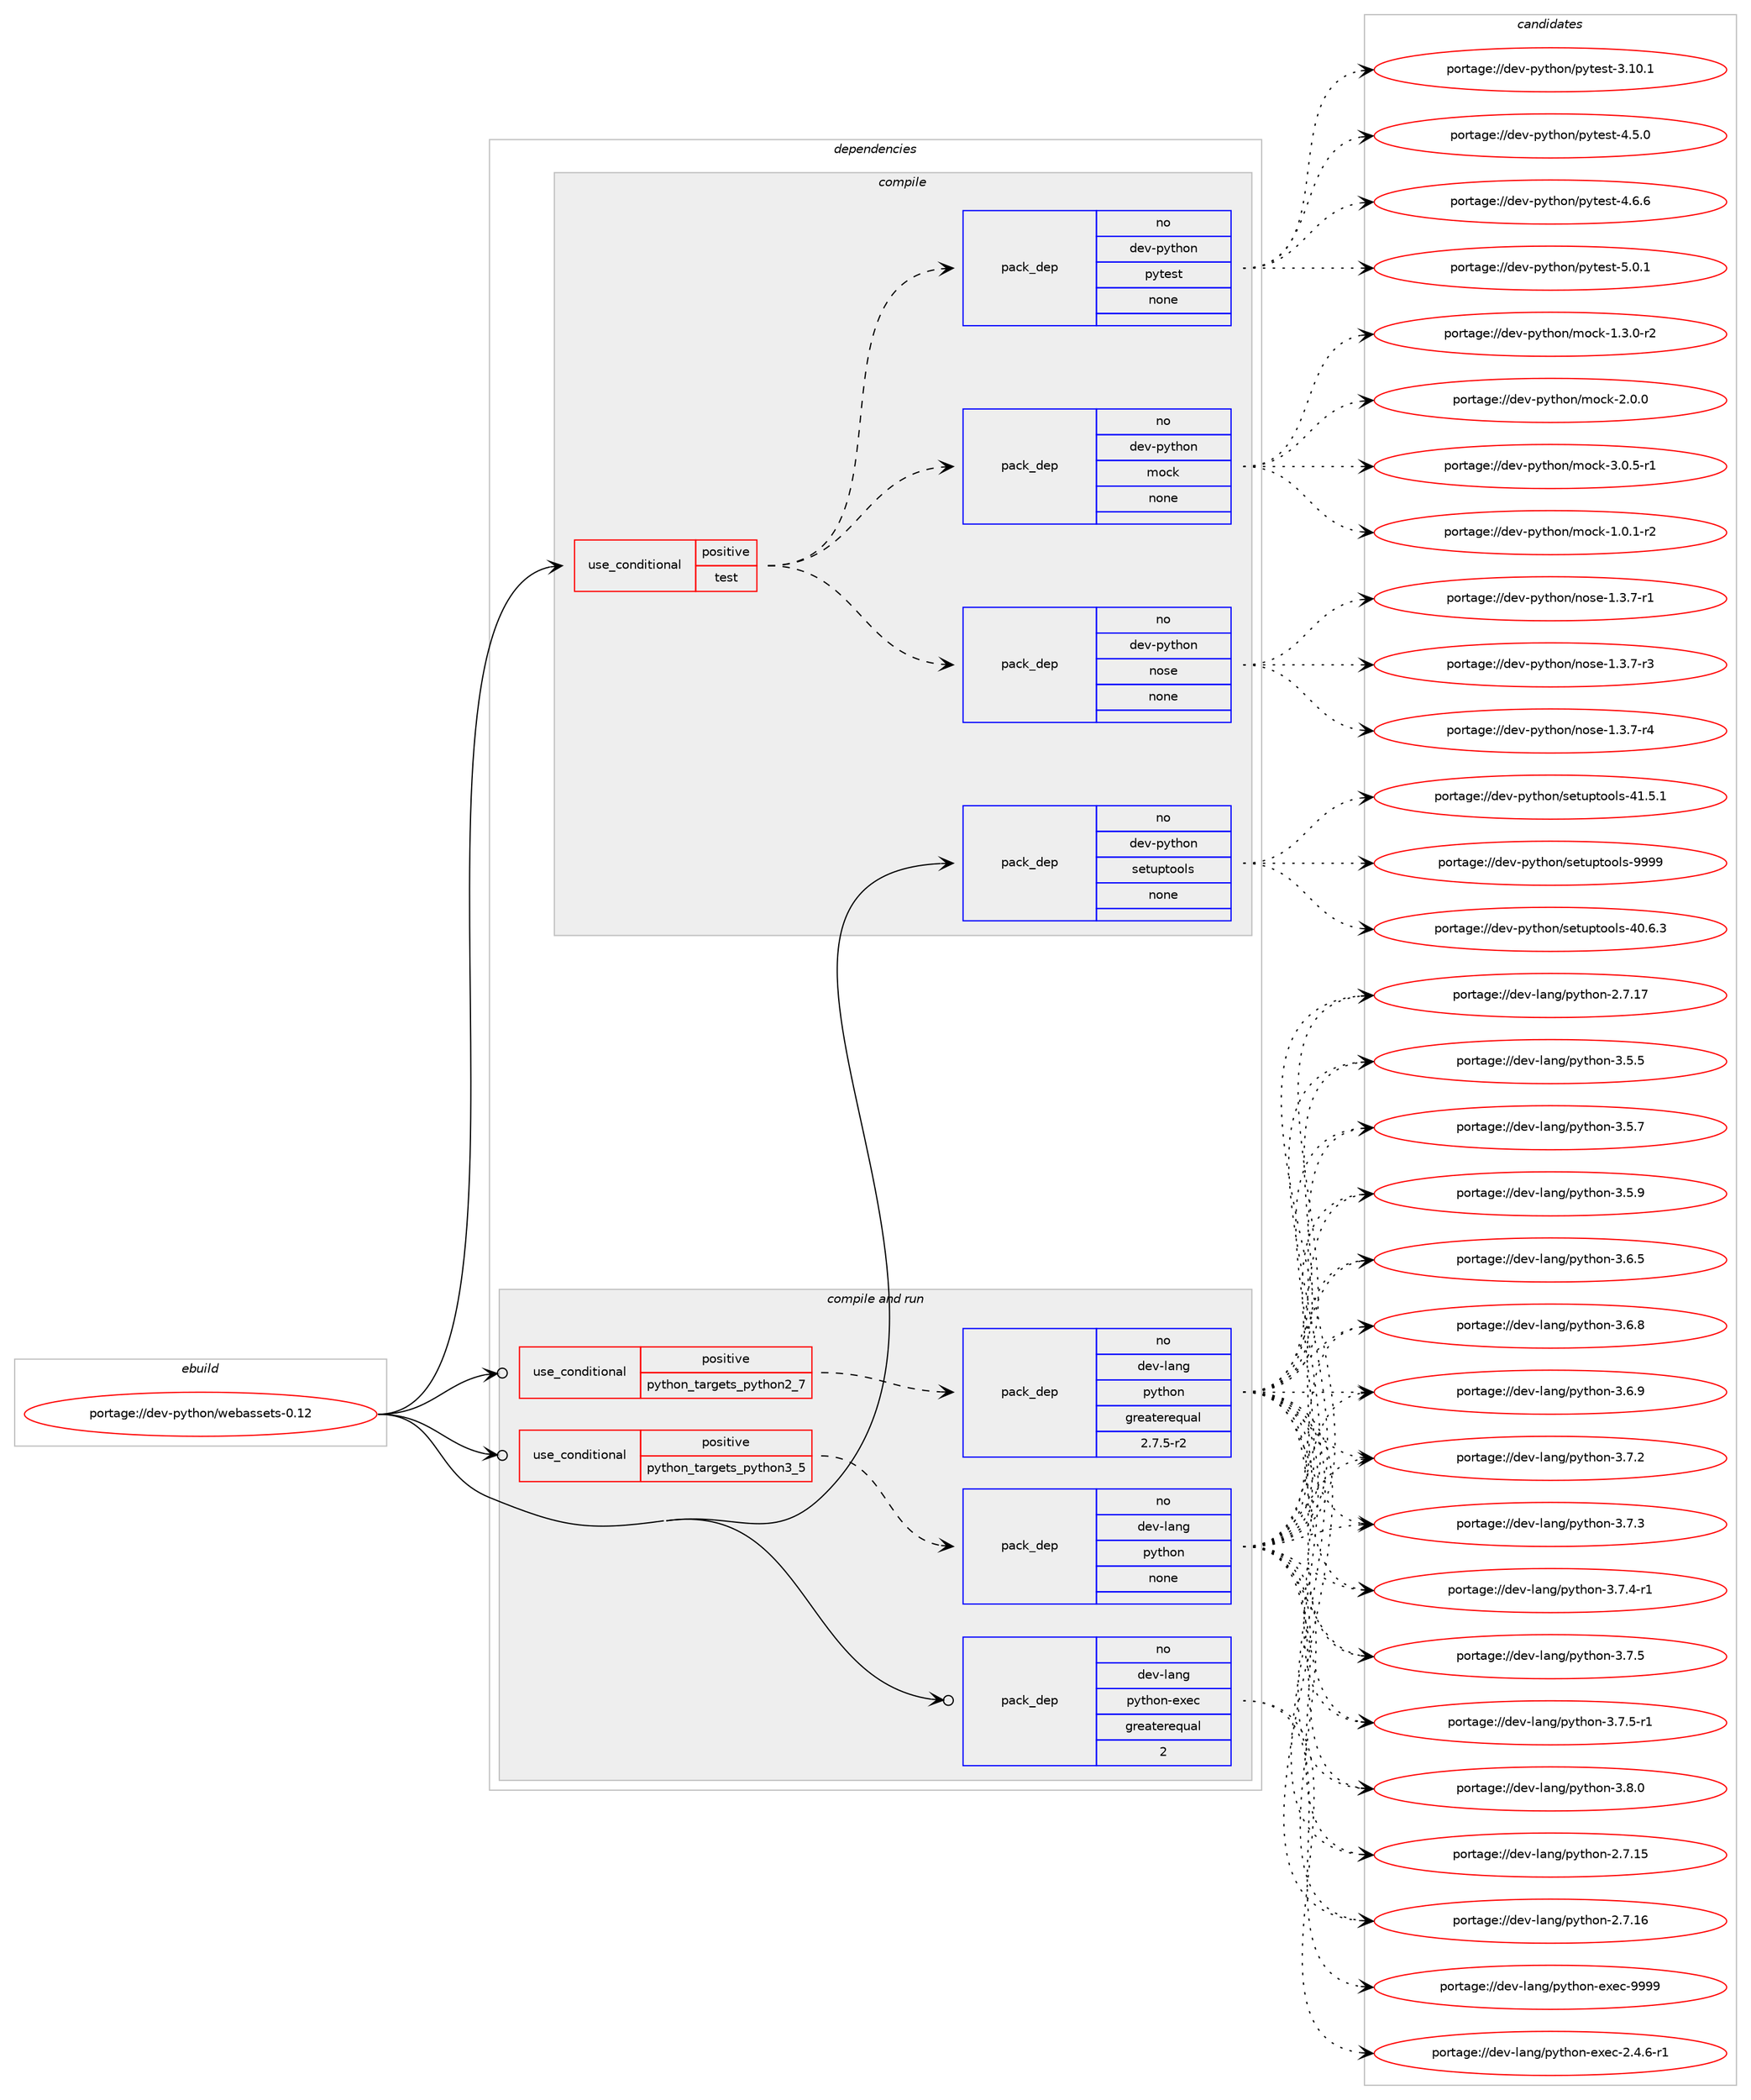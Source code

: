 digraph prolog {

# *************
# Graph options
# *************

newrank=true;
concentrate=true;
compound=true;
graph [rankdir=LR,fontname=Helvetica,fontsize=10,ranksep=1.5];#, ranksep=2.5, nodesep=0.2];
edge  [arrowhead=vee];
node  [fontname=Helvetica,fontsize=10];

# **********
# The ebuild
# **********

subgraph cluster_leftcol {
color=gray;
rank=same;
label=<<i>ebuild</i>>;
id [label="portage://dev-python/webassets-0.12", color=red, width=4, href="../dev-python/webassets-0.12.svg"];
}

# ****************
# The dependencies
# ****************

subgraph cluster_midcol {
color=gray;
label=<<i>dependencies</i>>;
subgraph cluster_compile {
fillcolor="#eeeeee";
style=filled;
label=<<i>compile</i>>;
subgraph cond40602 {
dependency178506 [label=<<TABLE BORDER="0" CELLBORDER="1" CELLSPACING="0" CELLPADDING="4"><TR><TD ROWSPAN="3" CELLPADDING="10">use_conditional</TD></TR><TR><TD>positive</TD></TR><TR><TD>test</TD></TR></TABLE>>, shape=none, color=red];
subgraph pack134491 {
dependency178507 [label=<<TABLE BORDER="0" CELLBORDER="1" CELLSPACING="0" CELLPADDING="4" WIDTH="220"><TR><TD ROWSPAN="6" CELLPADDING="30">pack_dep</TD></TR><TR><TD WIDTH="110">no</TD></TR><TR><TD>dev-python</TD></TR><TR><TD>pytest</TD></TR><TR><TD>none</TD></TR><TR><TD></TD></TR></TABLE>>, shape=none, color=blue];
}
dependency178506:e -> dependency178507:w [weight=20,style="dashed",arrowhead="vee"];
subgraph pack134492 {
dependency178508 [label=<<TABLE BORDER="0" CELLBORDER="1" CELLSPACING="0" CELLPADDING="4" WIDTH="220"><TR><TD ROWSPAN="6" CELLPADDING="30">pack_dep</TD></TR><TR><TD WIDTH="110">no</TD></TR><TR><TD>dev-python</TD></TR><TR><TD>nose</TD></TR><TR><TD>none</TD></TR><TR><TD></TD></TR></TABLE>>, shape=none, color=blue];
}
dependency178506:e -> dependency178508:w [weight=20,style="dashed",arrowhead="vee"];
subgraph pack134493 {
dependency178509 [label=<<TABLE BORDER="0" CELLBORDER="1" CELLSPACING="0" CELLPADDING="4" WIDTH="220"><TR><TD ROWSPAN="6" CELLPADDING="30">pack_dep</TD></TR><TR><TD WIDTH="110">no</TD></TR><TR><TD>dev-python</TD></TR><TR><TD>mock</TD></TR><TR><TD>none</TD></TR><TR><TD></TD></TR></TABLE>>, shape=none, color=blue];
}
dependency178506:e -> dependency178509:w [weight=20,style="dashed",arrowhead="vee"];
}
id:e -> dependency178506:w [weight=20,style="solid",arrowhead="vee"];
subgraph pack134494 {
dependency178510 [label=<<TABLE BORDER="0" CELLBORDER="1" CELLSPACING="0" CELLPADDING="4" WIDTH="220"><TR><TD ROWSPAN="6" CELLPADDING="30">pack_dep</TD></TR><TR><TD WIDTH="110">no</TD></TR><TR><TD>dev-python</TD></TR><TR><TD>setuptools</TD></TR><TR><TD>none</TD></TR><TR><TD></TD></TR></TABLE>>, shape=none, color=blue];
}
id:e -> dependency178510:w [weight=20,style="solid",arrowhead="vee"];
}
subgraph cluster_compileandrun {
fillcolor="#eeeeee";
style=filled;
label=<<i>compile and run</i>>;
subgraph cond40603 {
dependency178511 [label=<<TABLE BORDER="0" CELLBORDER="1" CELLSPACING="0" CELLPADDING="4"><TR><TD ROWSPAN="3" CELLPADDING="10">use_conditional</TD></TR><TR><TD>positive</TD></TR><TR><TD>python_targets_python2_7</TD></TR></TABLE>>, shape=none, color=red];
subgraph pack134495 {
dependency178512 [label=<<TABLE BORDER="0" CELLBORDER="1" CELLSPACING="0" CELLPADDING="4" WIDTH="220"><TR><TD ROWSPAN="6" CELLPADDING="30">pack_dep</TD></TR><TR><TD WIDTH="110">no</TD></TR><TR><TD>dev-lang</TD></TR><TR><TD>python</TD></TR><TR><TD>greaterequal</TD></TR><TR><TD>2.7.5-r2</TD></TR></TABLE>>, shape=none, color=blue];
}
dependency178511:e -> dependency178512:w [weight=20,style="dashed",arrowhead="vee"];
}
id:e -> dependency178511:w [weight=20,style="solid",arrowhead="odotvee"];
subgraph cond40604 {
dependency178513 [label=<<TABLE BORDER="0" CELLBORDER="1" CELLSPACING="0" CELLPADDING="4"><TR><TD ROWSPAN="3" CELLPADDING="10">use_conditional</TD></TR><TR><TD>positive</TD></TR><TR><TD>python_targets_python3_5</TD></TR></TABLE>>, shape=none, color=red];
subgraph pack134496 {
dependency178514 [label=<<TABLE BORDER="0" CELLBORDER="1" CELLSPACING="0" CELLPADDING="4" WIDTH="220"><TR><TD ROWSPAN="6" CELLPADDING="30">pack_dep</TD></TR><TR><TD WIDTH="110">no</TD></TR><TR><TD>dev-lang</TD></TR><TR><TD>python</TD></TR><TR><TD>none</TD></TR><TR><TD></TD></TR></TABLE>>, shape=none, color=blue];
}
dependency178513:e -> dependency178514:w [weight=20,style="dashed",arrowhead="vee"];
}
id:e -> dependency178513:w [weight=20,style="solid",arrowhead="odotvee"];
subgraph pack134497 {
dependency178515 [label=<<TABLE BORDER="0" CELLBORDER="1" CELLSPACING="0" CELLPADDING="4" WIDTH="220"><TR><TD ROWSPAN="6" CELLPADDING="30">pack_dep</TD></TR><TR><TD WIDTH="110">no</TD></TR><TR><TD>dev-lang</TD></TR><TR><TD>python-exec</TD></TR><TR><TD>greaterequal</TD></TR><TR><TD>2</TD></TR></TABLE>>, shape=none, color=blue];
}
id:e -> dependency178515:w [weight=20,style="solid",arrowhead="odotvee"];
}
subgraph cluster_run {
fillcolor="#eeeeee";
style=filled;
label=<<i>run</i>>;
}
}

# **************
# The candidates
# **************

subgraph cluster_choices {
rank=same;
color=gray;
label=<<i>candidates</i>>;

subgraph choice134491 {
color=black;
nodesep=1;
choiceportage100101118451121211161041111104711212111610111511645514649484649 [label="portage://dev-python/pytest-3.10.1", color=red, width=4,href="../dev-python/pytest-3.10.1.svg"];
choiceportage1001011184511212111610411111047112121116101115116455246534648 [label="portage://dev-python/pytest-4.5.0", color=red, width=4,href="../dev-python/pytest-4.5.0.svg"];
choiceportage1001011184511212111610411111047112121116101115116455246544654 [label="portage://dev-python/pytest-4.6.6", color=red, width=4,href="../dev-python/pytest-4.6.6.svg"];
choiceportage1001011184511212111610411111047112121116101115116455346484649 [label="portage://dev-python/pytest-5.0.1", color=red, width=4,href="../dev-python/pytest-5.0.1.svg"];
dependency178507:e -> choiceportage100101118451121211161041111104711212111610111511645514649484649:w [style=dotted,weight="100"];
dependency178507:e -> choiceportage1001011184511212111610411111047112121116101115116455246534648:w [style=dotted,weight="100"];
dependency178507:e -> choiceportage1001011184511212111610411111047112121116101115116455246544654:w [style=dotted,weight="100"];
dependency178507:e -> choiceportage1001011184511212111610411111047112121116101115116455346484649:w [style=dotted,weight="100"];
}
subgraph choice134492 {
color=black;
nodesep=1;
choiceportage10010111845112121116104111110471101111151014549465146554511449 [label="portage://dev-python/nose-1.3.7-r1", color=red, width=4,href="../dev-python/nose-1.3.7-r1.svg"];
choiceportage10010111845112121116104111110471101111151014549465146554511451 [label="portage://dev-python/nose-1.3.7-r3", color=red, width=4,href="../dev-python/nose-1.3.7-r3.svg"];
choiceportage10010111845112121116104111110471101111151014549465146554511452 [label="portage://dev-python/nose-1.3.7-r4", color=red, width=4,href="../dev-python/nose-1.3.7-r4.svg"];
dependency178508:e -> choiceportage10010111845112121116104111110471101111151014549465146554511449:w [style=dotted,weight="100"];
dependency178508:e -> choiceportage10010111845112121116104111110471101111151014549465146554511451:w [style=dotted,weight="100"];
dependency178508:e -> choiceportage10010111845112121116104111110471101111151014549465146554511452:w [style=dotted,weight="100"];
}
subgraph choice134493 {
color=black;
nodesep=1;
choiceportage1001011184511212111610411111047109111991074549464846494511450 [label="portage://dev-python/mock-1.0.1-r2", color=red, width=4,href="../dev-python/mock-1.0.1-r2.svg"];
choiceportage1001011184511212111610411111047109111991074549465146484511450 [label="portage://dev-python/mock-1.3.0-r2", color=red, width=4,href="../dev-python/mock-1.3.0-r2.svg"];
choiceportage100101118451121211161041111104710911199107455046484648 [label="portage://dev-python/mock-2.0.0", color=red, width=4,href="../dev-python/mock-2.0.0.svg"];
choiceportage1001011184511212111610411111047109111991074551464846534511449 [label="portage://dev-python/mock-3.0.5-r1", color=red, width=4,href="../dev-python/mock-3.0.5-r1.svg"];
dependency178509:e -> choiceportage1001011184511212111610411111047109111991074549464846494511450:w [style=dotted,weight="100"];
dependency178509:e -> choiceportage1001011184511212111610411111047109111991074549465146484511450:w [style=dotted,weight="100"];
dependency178509:e -> choiceportage100101118451121211161041111104710911199107455046484648:w [style=dotted,weight="100"];
dependency178509:e -> choiceportage1001011184511212111610411111047109111991074551464846534511449:w [style=dotted,weight="100"];
}
subgraph choice134494 {
color=black;
nodesep=1;
choiceportage100101118451121211161041111104711510111611711211611111110811545524846544651 [label="portage://dev-python/setuptools-40.6.3", color=red, width=4,href="../dev-python/setuptools-40.6.3.svg"];
choiceportage100101118451121211161041111104711510111611711211611111110811545524946534649 [label="portage://dev-python/setuptools-41.5.1", color=red, width=4,href="../dev-python/setuptools-41.5.1.svg"];
choiceportage10010111845112121116104111110471151011161171121161111111081154557575757 [label="portage://dev-python/setuptools-9999", color=red, width=4,href="../dev-python/setuptools-9999.svg"];
dependency178510:e -> choiceportage100101118451121211161041111104711510111611711211611111110811545524846544651:w [style=dotted,weight="100"];
dependency178510:e -> choiceportage100101118451121211161041111104711510111611711211611111110811545524946534649:w [style=dotted,weight="100"];
dependency178510:e -> choiceportage10010111845112121116104111110471151011161171121161111111081154557575757:w [style=dotted,weight="100"];
}
subgraph choice134495 {
color=black;
nodesep=1;
choiceportage10010111845108971101034711212111610411111045504655464953 [label="portage://dev-lang/python-2.7.15", color=red, width=4,href="../dev-lang/python-2.7.15.svg"];
choiceportage10010111845108971101034711212111610411111045504655464954 [label="portage://dev-lang/python-2.7.16", color=red, width=4,href="../dev-lang/python-2.7.16.svg"];
choiceportage10010111845108971101034711212111610411111045504655464955 [label="portage://dev-lang/python-2.7.17", color=red, width=4,href="../dev-lang/python-2.7.17.svg"];
choiceportage100101118451089711010347112121116104111110455146534653 [label="portage://dev-lang/python-3.5.5", color=red, width=4,href="../dev-lang/python-3.5.5.svg"];
choiceportage100101118451089711010347112121116104111110455146534655 [label="portage://dev-lang/python-3.5.7", color=red, width=4,href="../dev-lang/python-3.5.7.svg"];
choiceportage100101118451089711010347112121116104111110455146534657 [label="portage://dev-lang/python-3.5.9", color=red, width=4,href="../dev-lang/python-3.5.9.svg"];
choiceportage100101118451089711010347112121116104111110455146544653 [label="portage://dev-lang/python-3.6.5", color=red, width=4,href="../dev-lang/python-3.6.5.svg"];
choiceportage100101118451089711010347112121116104111110455146544656 [label="portage://dev-lang/python-3.6.8", color=red, width=4,href="../dev-lang/python-3.6.8.svg"];
choiceportage100101118451089711010347112121116104111110455146544657 [label="portage://dev-lang/python-3.6.9", color=red, width=4,href="../dev-lang/python-3.6.9.svg"];
choiceportage100101118451089711010347112121116104111110455146554650 [label="portage://dev-lang/python-3.7.2", color=red, width=4,href="../dev-lang/python-3.7.2.svg"];
choiceportage100101118451089711010347112121116104111110455146554651 [label="portage://dev-lang/python-3.7.3", color=red, width=4,href="../dev-lang/python-3.7.3.svg"];
choiceportage1001011184510897110103471121211161041111104551465546524511449 [label="portage://dev-lang/python-3.7.4-r1", color=red, width=4,href="../dev-lang/python-3.7.4-r1.svg"];
choiceportage100101118451089711010347112121116104111110455146554653 [label="portage://dev-lang/python-3.7.5", color=red, width=4,href="../dev-lang/python-3.7.5.svg"];
choiceportage1001011184510897110103471121211161041111104551465546534511449 [label="portage://dev-lang/python-3.7.5-r1", color=red, width=4,href="../dev-lang/python-3.7.5-r1.svg"];
choiceportage100101118451089711010347112121116104111110455146564648 [label="portage://dev-lang/python-3.8.0", color=red, width=4,href="../dev-lang/python-3.8.0.svg"];
dependency178512:e -> choiceportage10010111845108971101034711212111610411111045504655464953:w [style=dotted,weight="100"];
dependency178512:e -> choiceportage10010111845108971101034711212111610411111045504655464954:w [style=dotted,weight="100"];
dependency178512:e -> choiceportage10010111845108971101034711212111610411111045504655464955:w [style=dotted,weight="100"];
dependency178512:e -> choiceportage100101118451089711010347112121116104111110455146534653:w [style=dotted,weight="100"];
dependency178512:e -> choiceportage100101118451089711010347112121116104111110455146534655:w [style=dotted,weight="100"];
dependency178512:e -> choiceportage100101118451089711010347112121116104111110455146534657:w [style=dotted,weight="100"];
dependency178512:e -> choiceportage100101118451089711010347112121116104111110455146544653:w [style=dotted,weight="100"];
dependency178512:e -> choiceportage100101118451089711010347112121116104111110455146544656:w [style=dotted,weight="100"];
dependency178512:e -> choiceportage100101118451089711010347112121116104111110455146544657:w [style=dotted,weight="100"];
dependency178512:e -> choiceportage100101118451089711010347112121116104111110455146554650:w [style=dotted,weight="100"];
dependency178512:e -> choiceportage100101118451089711010347112121116104111110455146554651:w [style=dotted,weight="100"];
dependency178512:e -> choiceportage1001011184510897110103471121211161041111104551465546524511449:w [style=dotted,weight="100"];
dependency178512:e -> choiceportage100101118451089711010347112121116104111110455146554653:w [style=dotted,weight="100"];
dependency178512:e -> choiceportage1001011184510897110103471121211161041111104551465546534511449:w [style=dotted,weight="100"];
dependency178512:e -> choiceportage100101118451089711010347112121116104111110455146564648:w [style=dotted,weight="100"];
}
subgraph choice134496 {
color=black;
nodesep=1;
choiceportage10010111845108971101034711212111610411111045504655464953 [label="portage://dev-lang/python-2.7.15", color=red, width=4,href="../dev-lang/python-2.7.15.svg"];
choiceportage10010111845108971101034711212111610411111045504655464954 [label="portage://dev-lang/python-2.7.16", color=red, width=4,href="../dev-lang/python-2.7.16.svg"];
choiceportage10010111845108971101034711212111610411111045504655464955 [label="portage://dev-lang/python-2.7.17", color=red, width=4,href="../dev-lang/python-2.7.17.svg"];
choiceportage100101118451089711010347112121116104111110455146534653 [label="portage://dev-lang/python-3.5.5", color=red, width=4,href="../dev-lang/python-3.5.5.svg"];
choiceportage100101118451089711010347112121116104111110455146534655 [label="portage://dev-lang/python-3.5.7", color=red, width=4,href="../dev-lang/python-3.5.7.svg"];
choiceportage100101118451089711010347112121116104111110455146534657 [label="portage://dev-lang/python-3.5.9", color=red, width=4,href="../dev-lang/python-3.5.9.svg"];
choiceportage100101118451089711010347112121116104111110455146544653 [label="portage://dev-lang/python-3.6.5", color=red, width=4,href="../dev-lang/python-3.6.5.svg"];
choiceportage100101118451089711010347112121116104111110455146544656 [label="portage://dev-lang/python-3.6.8", color=red, width=4,href="../dev-lang/python-3.6.8.svg"];
choiceportage100101118451089711010347112121116104111110455146544657 [label="portage://dev-lang/python-3.6.9", color=red, width=4,href="../dev-lang/python-3.6.9.svg"];
choiceportage100101118451089711010347112121116104111110455146554650 [label="portage://dev-lang/python-3.7.2", color=red, width=4,href="../dev-lang/python-3.7.2.svg"];
choiceportage100101118451089711010347112121116104111110455146554651 [label="portage://dev-lang/python-3.7.3", color=red, width=4,href="../dev-lang/python-3.7.3.svg"];
choiceportage1001011184510897110103471121211161041111104551465546524511449 [label="portage://dev-lang/python-3.7.4-r1", color=red, width=4,href="../dev-lang/python-3.7.4-r1.svg"];
choiceportage100101118451089711010347112121116104111110455146554653 [label="portage://dev-lang/python-3.7.5", color=red, width=4,href="../dev-lang/python-3.7.5.svg"];
choiceportage1001011184510897110103471121211161041111104551465546534511449 [label="portage://dev-lang/python-3.7.5-r1", color=red, width=4,href="../dev-lang/python-3.7.5-r1.svg"];
choiceportage100101118451089711010347112121116104111110455146564648 [label="portage://dev-lang/python-3.8.0", color=red, width=4,href="../dev-lang/python-3.8.0.svg"];
dependency178514:e -> choiceportage10010111845108971101034711212111610411111045504655464953:w [style=dotted,weight="100"];
dependency178514:e -> choiceportage10010111845108971101034711212111610411111045504655464954:w [style=dotted,weight="100"];
dependency178514:e -> choiceportage10010111845108971101034711212111610411111045504655464955:w [style=dotted,weight="100"];
dependency178514:e -> choiceportage100101118451089711010347112121116104111110455146534653:w [style=dotted,weight="100"];
dependency178514:e -> choiceportage100101118451089711010347112121116104111110455146534655:w [style=dotted,weight="100"];
dependency178514:e -> choiceportage100101118451089711010347112121116104111110455146534657:w [style=dotted,weight="100"];
dependency178514:e -> choiceportage100101118451089711010347112121116104111110455146544653:w [style=dotted,weight="100"];
dependency178514:e -> choiceportage100101118451089711010347112121116104111110455146544656:w [style=dotted,weight="100"];
dependency178514:e -> choiceportage100101118451089711010347112121116104111110455146544657:w [style=dotted,weight="100"];
dependency178514:e -> choiceportage100101118451089711010347112121116104111110455146554650:w [style=dotted,weight="100"];
dependency178514:e -> choiceportage100101118451089711010347112121116104111110455146554651:w [style=dotted,weight="100"];
dependency178514:e -> choiceportage1001011184510897110103471121211161041111104551465546524511449:w [style=dotted,weight="100"];
dependency178514:e -> choiceportage100101118451089711010347112121116104111110455146554653:w [style=dotted,weight="100"];
dependency178514:e -> choiceportage1001011184510897110103471121211161041111104551465546534511449:w [style=dotted,weight="100"];
dependency178514:e -> choiceportage100101118451089711010347112121116104111110455146564648:w [style=dotted,weight="100"];
}
subgraph choice134497 {
color=black;
nodesep=1;
choiceportage10010111845108971101034711212111610411111045101120101994550465246544511449 [label="portage://dev-lang/python-exec-2.4.6-r1", color=red, width=4,href="../dev-lang/python-exec-2.4.6-r1.svg"];
choiceportage10010111845108971101034711212111610411111045101120101994557575757 [label="portage://dev-lang/python-exec-9999", color=red, width=4,href="../dev-lang/python-exec-9999.svg"];
dependency178515:e -> choiceportage10010111845108971101034711212111610411111045101120101994550465246544511449:w [style=dotted,weight="100"];
dependency178515:e -> choiceportage10010111845108971101034711212111610411111045101120101994557575757:w [style=dotted,weight="100"];
}
}

}
